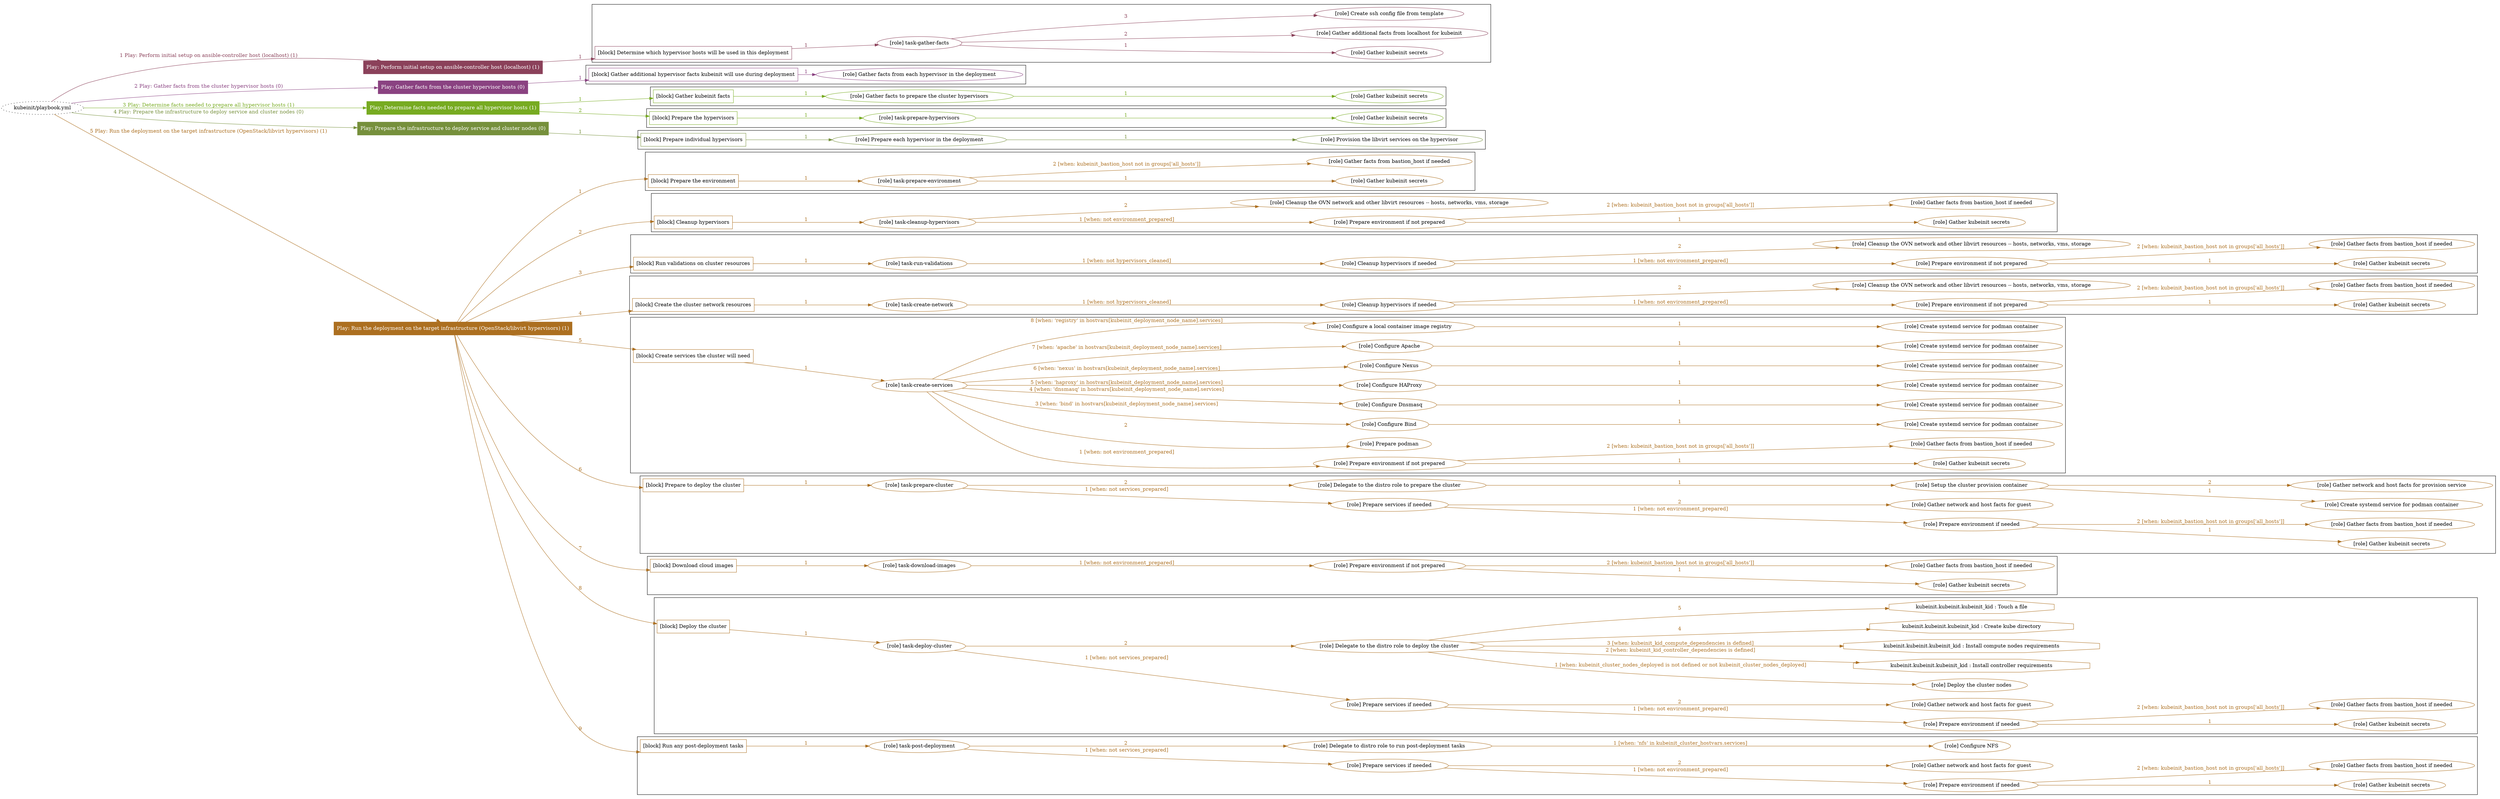 digraph {
	graph [concentrate=true ordering=in rankdir=LR ratio=fill]
	edge [esep=5 sep=10]
	"kubeinit/playbook.yml" [URL="/home/runner/work/kubeinit/kubeinit/kubeinit/playbook.yml" id=playbook_0397a8b5 style=dotted]
	"kubeinit/playbook.yml" -> play_1f63b891 [label="1 Play: Perform initial setup on ansible-controller host (localhost) (1)" color="#8b415a" fontcolor="#8b415a" id=edge_play_1f63b891 labeltooltip="1 Play: Perform initial setup on ansible-controller host (localhost) (1)" tooltip="1 Play: Perform initial setup on ansible-controller host (localhost) (1)"]
	subgraph "Play: Perform initial setup on ansible-controller host (localhost) (1)" {
		play_1f63b891 [label="Play: Perform initial setup on ansible-controller host (localhost) (1)" URL="/home/runner/work/kubeinit/kubeinit/kubeinit/playbook.yml" color="#8b415a" fontcolor="#ffffff" id=play_1f63b891 shape=box style=filled tooltip=localhost]
		play_1f63b891 -> block_4a0aa26a [label=1 color="#8b415a" fontcolor="#8b415a" id=edge_block_4a0aa26a labeltooltip=1 tooltip=1]
		subgraph cluster_block_4a0aa26a {
			block_4a0aa26a [label="[block] Determine which hypervisor hosts will be used in this deployment" URL="/home/runner/work/kubeinit/kubeinit/kubeinit/playbook.yml" color="#8b415a" id=block_4a0aa26a labeltooltip="Determine which hypervisor hosts will be used in this deployment" shape=box tooltip="Determine which hypervisor hosts will be used in this deployment"]
			block_4a0aa26a -> role_39b63f8f [label="1 " color="#8b415a" fontcolor="#8b415a" id=edge_role_39b63f8f labeltooltip="1 " tooltip="1 "]
			subgraph "task-gather-facts" {
				role_39b63f8f [label="[role] task-gather-facts" URL="/home/runner/work/kubeinit/kubeinit/kubeinit/playbook.yml" color="#8b415a" id=role_39b63f8f tooltip="task-gather-facts"]
				role_39b63f8f -> role_6be8cee6 [label="1 " color="#8b415a" fontcolor="#8b415a" id=edge_role_6be8cee6 labeltooltip="1 " tooltip="1 "]
				subgraph "Gather kubeinit secrets" {
					role_6be8cee6 [label="[role] Gather kubeinit secrets" URL="/home/runner/.ansible/collections/ansible_collections/kubeinit/kubeinit/roles/kubeinit_prepare/tasks/build_hypervisors_group.yml" color="#8b415a" id=role_6be8cee6 tooltip="Gather kubeinit secrets"]
				}
				role_39b63f8f -> role_8976d974 [label="2 " color="#8b415a" fontcolor="#8b415a" id=edge_role_8976d974 labeltooltip="2 " tooltip="2 "]
				subgraph "Gather additional facts from localhost for kubeinit" {
					role_8976d974 [label="[role] Gather additional facts from localhost for kubeinit" URL="/home/runner/.ansible/collections/ansible_collections/kubeinit/kubeinit/roles/kubeinit_prepare/tasks/build_hypervisors_group.yml" color="#8b415a" id=role_8976d974 tooltip="Gather additional facts from localhost for kubeinit"]
				}
				role_39b63f8f -> role_9a5f6b0e [label="3 " color="#8b415a" fontcolor="#8b415a" id=edge_role_9a5f6b0e labeltooltip="3 " tooltip="3 "]
				subgraph "Create ssh config file from template" {
					role_9a5f6b0e [label="[role] Create ssh config file from template" URL="/home/runner/.ansible/collections/ansible_collections/kubeinit/kubeinit/roles/kubeinit_prepare/tasks/build_hypervisors_group.yml" color="#8b415a" id=role_9a5f6b0e tooltip="Create ssh config file from template"]
				}
			}
		}
	}
	"kubeinit/playbook.yml" -> play_7a7248f7 [label="2 Play: Gather facts from the cluster hypervisor hosts (0)" color="#8a4281" fontcolor="#8a4281" id=edge_play_7a7248f7 labeltooltip="2 Play: Gather facts from the cluster hypervisor hosts (0)" tooltip="2 Play: Gather facts from the cluster hypervisor hosts (0)"]
	subgraph "Play: Gather facts from the cluster hypervisor hosts (0)" {
		play_7a7248f7 [label="Play: Gather facts from the cluster hypervisor hosts (0)" URL="/home/runner/work/kubeinit/kubeinit/kubeinit/playbook.yml" color="#8a4281" fontcolor="#ffffff" id=play_7a7248f7 shape=box style=filled tooltip="Play: Gather facts from the cluster hypervisor hosts (0)"]
		play_7a7248f7 -> block_f6de36e6 [label=1 color="#8a4281" fontcolor="#8a4281" id=edge_block_f6de36e6 labeltooltip=1 tooltip=1]
		subgraph cluster_block_f6de36e6 {
			block_f6de36e6 [label="[block] Gather additional hypervisor facts kubeinit will use during deployment" URL="/home/runner/work/kubeinit/kubeinit/kubeinit/playbook.yml" color="#8a4281" id=block_f6de36e6 labeltooltip="Gather additional hypervisor facts kubeinit will use during deployment" shape=box tooltip="Gather additional hypervisor facts kubeinit will use during deployment"]
			block_f6de36e6 -> role_803ac8da [label="1 " color="#8a4281" fontcolor="#8a4281" id=edge_role_803ac8da labeltooltip="1 " tooltip="1 "]
			subgraph "Gather facts from each hypervisor in the deployment" {
				role_803ac8da [label="[role] Gather facts from each hypervisor in the deployment" URL="/home/runner/work/kubeinit/kubeinit/kubeinit/playbook.yml" color="#8a4281" id=role_803ac8da tooltip="Gather facts from each hypervisor in the deployment"]
			}
		}
	}
	"kubeinit/playbook.yml" -> play_70c137ec [label="3 Play: Determine facts needed to prepare all hypervisor hosts (1)" color="#77ab21" fontcolor="#77ab21" id=edge_play_70c137ec labeltooltip="3 Play: Determine facts needed to prepare all hypervisor hosts (1)" tooltip="3 Play: Determine facts needed to prepare all hypervisor hosts (1)"]
	subgraph "Play: Determine facts needed to prepare all hypervisor hosts (1)" {
		play_70c137ec [label="Play: Determine facts needed to prepare all hypervisor hosts (1)" URL="/home/runner/work/kubeinit/kubeinit/kubeinit/playbook.yml" color="#77ab21" fontcolor="#ffffff" id=play_70c137ec shape=box style=filled tooltip=localhost]
		play_70c137ec -> block_be5b29c6 [label=1 color="#77ab21" fontcolor="#77ab21" id=edge_block_be5b29c6 labeltooltip=1 tooltip=1]
		subgraph cluster_block_be5b29c6 {
			block_be5b29c6 [label="[block] Gather kubeinit facts" URL="/home/runner/work/kubeinit/kubeinit/kubeinit/playbook.yml" color="#77ab21" id=block_be5b29c6 labeltooltip="Gather kubeinit facts" shape=box tooltip="Gather kubeinit facts"]
			block_be5b29c6 -> role_faa00112 [label="1 " color="#77ab21" fontcolor="#77ab21" id=edge_role_faa00112 labeltooltip="1 " tooltip="1 "]
			subgraph "Gather facts to prepare the cluster hypervisors" {
				role_faa00112 [label="[role] Gather facts to prepare the cluster hypervisors" URL="/home/runner/work/kubeinit/kubeinit/kubeinit/playbook.yml" color="#77ab21" id=role_faa00112 tooltip="Gather facts to prepare the cluster hypervisors"]
				role_faa00112 -> role_0c4e3bb9 [label="1 " color="#77ab21" fontcolor="#77ab21" id=edge_role_0c4e3bb9 labeltooltip="1 " tooltip="1 "]
				subgraph "Gather kubeinit secrets" {
					role_0c4e3bb9 [label="[role] Gather kubeinit secrets" URL="/home/runner/.ansible/collections/ansible_collections/kubeinit/kubeinit/roles/kubeinit_prepare/tasks/gather_kubeinit_facts.yml" color="#77ab21" id=role_0c4e3bb9 tooltip="Gather kubeinit secrets"]
				}
			}
		}
		play_70c137ec -> block_302d33db [label=2 color="#77ab21" fontcolor="#77ab21" id=edge_block_302d33db labeltooltip=2 tooltip=2]
		subgraph cluster_block_302d33db {
			block_302d33db [label="[block] Prepare the hypervisors" URL="/home/runner/work/kubeinit/kubeinit/kubeinit/playbook.yml" color="#77ab21" id=block_302d33db labeltooltip="Prepare the hypervisors" shape=box tooltip="Prepare the hypervisors"]
			block_302d33db -> role_d61648d4 [label="1 " color="#77ab21" fontcolor="#77ab21" id=edge_role_d61648d4 labeltooltip="1 " tooltip="1 "]
			subgraph "task-prepare-hypervisors" {
				role_d61648d4 [label="[role] task-prepare-hypervisors" URL="/home/runner/work/kubeinit/kubeinit/kubeinit/playbook.yml" color="#77ab21" id=role_d61648d4 tooltip="task-prepare-hypervisors"]
				role_d61648d4 -> role_f414d871 [label="1 " color="#77ab21" fontcolor="#77ab21" id=edge_role_f414d871 labeltooltip="1 " tooltip="1 "]
				subgraph "Gather kubeinit secrets" {
					role_f414d871 [label="[role] Gather kubeinit secrets" URL="/home/runner/.ansible/collections/ansible_collections/kubeinit/kubeinit/roles/kubeinit_prepare/tasks/gather_kubeinit_facts.yml" color="#77ab21" id=role_f414d871 tooltip="Gather kubeinit secrets"]
				}
			}
		}
	}
	"kubeinit/playbook.yml" -> play_50d42a02 [label="4 Play: Prepare the infrastructure to deploy service and cluster nodes (0)" color="#76903c" fontcolor="#76903c" id=edge_play_50d42a02 labeltooltip="4 Play: Prepare the infrastructure to deploy service and cluster nodes (0)" tooltip="4 Play: Prepare the infrastructure to deploy service and cluster nodes (0)"]
	subgraph "Play: Prepare the infrastructure to deploy service and cluster nodes (0)" {
		play_50d42a02 [label="Play: Prepare the infrastructure to deploy service and cluster nodes (0)" URL="/home/runner/work/kubeinit/kubeinit/kubeinit/playbook.yml" color="#76903c" fontcolor="#ffffff" id=play_50d42a02 shape=box style=filled tooltip="Play: Prepare the infrastructure to deploy service and cluster nodes (0)"]
		play_50d42a02 -> block_fe7904e1 [label=1 color="#76903c" fontcolor="#76903c" id=edge_block_fe7904e1 labeltooltip=1 tooltip=1]
		subgraph cluster_block_fe7904e1 {
			block_fe7904e1 [label="[block] Prepare individual hypervisors" URL="/home/runner/work/kubeinit/kubeinit/kubeinit/playbook.yml" color="#76903c" id=block_fe7904e1 labeltooltip="Prepare individual hypervisors" shape=box tooltip="Prepare individual hypervisors"]
			block_fe7904e1 -> role_e27c07e6 [label="1 " color="#76903c" fontcolor="#76903c" id=edge_role_e27c07e6 labeltooltip="1 " tooltip="1 "]
			subgraph "Prepare each hypervisor in the deployment" {
				role_e27c07e6 [label="[role] Prepare each hypervisor in the deployment" URL="/home/runner/work/kubeinit/kubeinit/kubeinit/playbook.yml" color="#76903c" id=role_e27c07e6 tooltip="Prepare each hypervisor in the deployment"]
				role_e27c07e6 -> role_61f355f1 [label="1 " color="#76903c" fontcolor="#76903c" id=edge_role_61f355f1 labeltooltip="1 " tooltip="1 "]
				subgraph "Provision the libvirt services on the hypervisor" {
					role_61f355f1 [label="[role] Provision the libvirt services on the hypervisor" URL="/home/runner/.ansible/collections/ansible_collections/kubeinit/kubeinit/roles/kubeinit_prepare/tasks/prepare_hypervisor.yml" color="#76903c" id=role_61f355f1 tooltip="Provision the libvirt services on the hypervisor"]
				}
			}
		}
	}
	"kubeinit/playbook.yml" -> play_2d8a748e [label="5 Play: Run the deployment on the target infrastructure (OpenStack/libvirt hypervisors) (1)" color="#ac6f20" fontcolor="#ac6f20" id=edge_play_2d8a748e labeltooltip="5 Play: Run the deployment on the target infrastructure (OpenStack/libvirt hypervisors) (1)" tooltip="5 Play: Run the deployment on the target infrastructure (OpenStack/libvirt hypervisors) (1)"]
	subgraph "Play: Run the deployment on the target infrastructure (OpenStack/libvirt hypervisors) (1)" {
		play_2d8a748e [label="Play: Run the deployment on the target infrastructure (OpenStack/libvirt hypervisors) (1)" URL="/home/runner/work/kubeinit/kubeinit/kubeinit/playbook.yml" color="#ac6f20" fontcolor="#ffffff" id=play_2d8a748e shape=box style=filled tooltip=localhost]
		play_2d8a748e -> block_7a3da388 [label=1 color="#ac6f20" fontcolor="#ac6f20" id=edge_block_7a3da388 labeltooltip=1 tooltip=1]
		subgraph cluster_block_7a3da388 {
			block_7a3da388 [label="[block] Prepare the environment" URL="/home/runner/work/kubeinit/kubeinit/kubeinit/playbook.yml" color="#ac6f20" id=block_7a3da388 labeltooltip="Prepare the environment" shape=box tooltip="Prepare the environment"]
			block_7a3da388 -> role_a13576f3 [label="1 " color="#ac6f20" fontcolor="#ac6f20" id=edge_role_a13576f3 labeltooltip="1 " tooltip="1 "]
			subgraph "task-prepare-environment" {
				role_a13576f3 [label="[role] task-prepare-environment" URL="/home/runner/work/kubeinit/kubeinit/kubeinit/playbook.yml" color="#ac6f20" id=role_a13576f3 tooltip="task-prepare-environment"]
				role_a13576f3 -> role_df388dbc [label="1 " color="#ac6f20" fontcolor="#ac6f20" id=edge_role_df388dbc labeltooltip="1 " tooltip="1 "]
				subgraph "Gather kubeinit secrets" {
					role_df388dbc [label="[role] Gather kubeinit secrets" URL="/home/runner/.ansible/collections/ansible_collections/kubeinit/kubeinit/roles/kubeinit_prepare/tasks/gather_kubeinit_facts.yml" color="#ac6f20" id=role_df388dbc tooltip="Gather kubeinit secrets"]
				}
				role_a13576f3 -> role_9007fe76 [label="2 [when: kubeinit_bastion_host not in groups['all_hosts']]" color="#ac6f20" fontcolor="#ac6f20" id=edge_role_9007fe76 labeltooltip="2 [when: kubeinit_bastion_host not in groups['all_hosts']]" tooltip="2 [when: kubeinit_bastion_host not in groups['all_hosts']]"]
				subgraph "Gather facts from bastion_host if needed" {
					role_9007fe76 [label="[role] Gather facts from bastion_host if needed" URL="/home/runner/.ansible/collections/ansible_collections/kubeinit/kubeinit/roles/kubeinit_prepare/tasks/main.yml" color="#ac6f20" id=role_9007fe76 tooltip="Gather facts from bastion_host if needed"]
				}
			}
		}
		play_2d8a748e -> block_0f04e32a [label=2 color="#ac6f20" fontcolor="#ac6f20" id=edge_block_0f04e32a labeltooltip=2 tooltip=2]
		subgraph cluster_block_0f04e32a {
			block_0f04e32a [label="[block] Cleanup hypervisors" URL="/home/runner/work/kubeinit/kubeinit/kubeinit/playbook.yml" color="#ac6f20" id=block_0f04e32a labeltooltip="Cleanup hypervisors" shape=box tooltip="Cleanup hypervisors"]
			block_0f04e32a -> role_5fb09a57 [label="1 " color="#ac6f20" fontcolor="#ac6f20" id=edge_role_5fb09a57 labeltooltip="1 " tooltip="1 "]
			subgraph "task-cleanup-hypervisors" {
				role_5fb09a57 [label="[role] task-cleanup-hypervisors" URL="/home/runner/work/kubeinit/kubeinit/kubeinit/playbook.yml" color="#ac6f20" id=role_5fb09a57 tooltip="task-cleanup-hypervisors"]
				role_5fb09a57 -> role_1e4c7ca5 [label="1 [when: not environment_prepared]" color="#ac6f20" fontcolor="#ac6f20" id=edge_role_1e4c7ca5 labeltooltip="1 [when: not environment_prepared]" tooltip="1 [when: not environment_prepared]"]
				subgraph "Prepare environment if not prepared" {
					role_1e4c7ca5 [label="[role] Prepare environment if not prepared" URL="/home/runner/.ansible/collections/ansible_collections/kubeinit/kubeinit/roles/kubeinit_libvirt/tasks/cleanup_hypervisors.yml" color="#ac6f20" id=role_1e4c7ca5 tooltip="Prepare environment if not prepared"]
					role_1e4c7ca5 -> role_c6b3a46f [label="1 " color="#ac6f20" fontcolor="#ac6f20" id=edge_role_c6b3a46f labeltooltip="1 " tooltip="1 "]
					subgraph "Gather kubeinit secrets" {
						role_c6b3a46f [label="[role] Gather kubeinit secrets" URL="/home/runner/.ansible/collections/ansible_collections/kubeinit/kubeinit/roles/kubeinit_prepare/tasks/gather_kubeinit_facts.yml" color="#ac6f20" id=role_c6b3a46f tooltip="Gather kubeinit secrets"]
					}
					role_1e4c7ca5 -> role_2ff82dd2 [label="2 [when: kubeinit_bastion_host not in groups['all_hosts']]" color="#ac6f20" fontcolor="#ac6f20" id=edge_role_2ff82dd2 labeltooltip="2 [when: kubeinit_bastion_host not in groups['all_hosts']]" tooltip="2 [when: kubeinit_bastion_host not in groups['all_hosts']]"]
					subgraph "Gather facts from bastion_host if needed" {
						role_2ff82dd2 [label="[role] Gather facts from bastion_host if needed" URL="/home/runner/.ansible/collections/ansible_collections/kubeinit/kubeinit/roles/kubeinit_prepare/tasks/main.yml" color="#ac6f20" id=role_2ff82dd2 tooltip="Gather facts from bastion_host if needed"]
					}
				}
				role_5fb09a57 -> role_9e37b227 [label="2 " color="#ac6f20" fontcolor="#ac6f20" id=edge_role_9e37b227 labeltooltip="2 " tooltip="2 "]
				subgraph "Cleanup the OVN network and other libvirt resources -- hosts, networks, vms, storage" {
					role_9e37b227 [label="[role] Cleanup the OVN network and other libvirt resources -- hosts, networks, vms, storage" URL="/home/runner/.ansible/collections/ansible_collections/kubeinit/kubeinit/roles/kubeinit_libvirt/tasks/cleanup_hypervisors.yml" color="#ac6f20" id=role_9e37b227 tooltip="Cleanup the OVN network and other libvirt resources -- hosts, networks, vms, storage"]
				}
			}
		}
		play_2d8a748e -> block_e16a05ef [label=3 color="#ac6f20" fontcolor="#ac6f20" id=edge_block_e16a05ef labeltooltip=3 tooltip=3]
		subgraph cluster_block_e16a05ef {
			block_e16a05ef [label="[block] Run validations on cluster resources" URL="/home/runner/work/kubeinit/kubeinit/kubeinit/playbook.yml" color="#ac6f20" id=block_e16a05ef labeltooltip="Run validations on cluster resources" shape=box tooltip="Run validations on cluster resources"]
			block_e16a05ef -> role_d14dda29 [label="1 " color="#ac6f20" fontcolor="#ac6f20" id=edge_role_d14dda29 labeltooltip="1 " tooltip="1 "]
			subgraph "task-run-validations" {
				role_d14dda29 [label="[role] task-run-validations" URL="/home/runner/work/kubeinit/kubeinit/kubeinit/playbook.yml" color="#ac6f20" id=role_d14dda29 tooltip="task-run-validations"]
				role_d14dda29 -> role_e3724926 [label="1 [when: not hypervisors_cleaned]" color="#ac6f20" fontcolor="#ac6f20" id=edge_role_e3724926 labeltooltip="1 [when: not hypervisors_cleaned]" tooltip="1 [when: not hypervisors_cleaned]"]
				subgraph "Cleanup hypervisors if needed" {
					role_e3724926 [label="[role] Cleanup hypervisors if needed" URL="/home/runner/.ansible/collections/ansible_collections/kubeinit/kubeinit/roles/kubeinit_validations/tasks/main.yml" color="#ac6f20" id=role_e3724926 tooltip="Cleanup hypervisors if needed"]
					role_e3724926 -> role_af4a30aa [label="1 [when: not environment_prepared]" color="#ac6f20" fontcolor="#ac6f20" id=edge_role_af4a30aa labeltooltip="1 [when: not environment_prepared]" tooltip="1 [when: not environment_prepared]"]
					subgraph "Prepare environment if not prepared" {
						role_af4a30aa [label="[role] Prepare environment if not prepared" URL="/home/runner/.ansible/collections/ansible_collections/kubeinit/kubeinit/roles/kubeinit_libvirt/tasks/cleanup_hypervisors.yml" color="#ac6f20" id=role_af4a30aa tooltip="Prepare environment if not prepared"]
						role_af4a30aa -> role_38e91ec4 [label="1 " color="#ac6f20" fontcolor="#ac6f20" id=edge_role_38e91ec4 labeltooltip="1 " tooltip="1 "]
						subgraph "Gather kubeinit secrets" {
							role_38e91ec4 [label="[role] Gather kubeinit secrets" URL="/home/runner/.ansible/collections/ansible_collections/kubeinit/kubeinit/roles/kubeinit_prepare/tasks/gather_kubeinit_facts.yml" color="#ac6f20" id=role_38e91ec4 tooltip="Gather kubeinit secrets"]
						}
						role_af4a30aa -> role_5483ff59 [label="2 [when: kubeinit_bastion_host not in groups['all_hosts']]" color="#ac6f20" fontcolor="#ac6f20" id=edge_role_5483ff59 labeltooltip="2 [when: kubeinit_bastion_host not in groups['all_hosts']]" tooltip="2 [when: kubeinit_bastion_host not in groups['all_hosts']]"]
						subgraph "Gather facts from bastion_host if needed" {
							role_5483ff59 [label="[role] Gather facts from bastion_host if needed" URL="/home/runner/.ansible/collections/ansible_collections/kubeinit/kubeinit/roles/kubeinit_prepare/tasks/main.yml" color="#ac6f20" id=role_5483ff59 tooltip="Gather facts from bastion_host if needed"]
						}
					}
					role_e3724926 -> role_79b054f9 [label="2 " color="#ac6f20" fontcolor="#ac6f20" id=edge_role_79b054f9 labeltooltip="2 " tooltip="2 "]
					subgraph "Cleanup the OVN network and other libvirt resources -- hosts, networks, vms, storage" {
						role_79b054f9 [label="[role] Cleanup the OVN network and other libvirt resources -- hosts, networks, vms, storage" URL="/home/runner/.ansible/collections/ansible_collections/kubeinit/kubeinit/roles/kubeinit_libvirt/tasks/cleanup_hypervisors.yml" color="#ac6f20" id=role_79b054f9 tooltip="Cleanup the OVN network and other libvirt resources -- hosts, networks, vms, storage"]
					}
				}
			}
		}
		play_2d8a748e -> block_a39e0eda [label=4 color="#ac6f20" fontcolor="#ac6f20" id=edge_block_a39e0eda labeltooltip=4 tooltip=4]
		subgraph cluster_block_a39e0eda {
			block_a39e0eda [label="[block] Create the cluster network resources" URL="/home/runner/work/kubeinit/kubeinit/kubeinit/playbook.yml" color="#ac6f20" id=block_a39e0eda labeltooltip="Create the cluster network resources" shape=box tooltip="Create the cluster network resources"]
			block_a39e0eda -> role_97054e1f [label="1 " color="#ac6f20" fontcolor="#ac6f20" id=edge_role_97054e1f labeltooltip="1 " tooltip="1 "]
			subgraph "task-create-network" {
				role_97054e1f [label="[role] task-create-network" URL="/home/runner/work/kubeinit/kubeinit/kubeinit/playbook.yml" color="#ac6f20" id=role_97054e1f tooltip="task-create-network"]
				role_97054e1f -> role_db1c6e6e [label="1 [when: not hypervisors_cleaned]" color="#ac6f20" fontcolor="#ac6f20" id=edge_role_db1c6e6e labeltooltip="1 [when: not hypervisors_cleaned]" tooltip="1 [when: not hypervisors_cleaned]"]
				subgraph "Cleanup hypervisors if needed" {
					role_db1c6e6e [label="[role] Cleanup hypervisors if needed" URL="/home/runner/.ansible/collections/ansible_collections/kubeinit/kubeinit/roles/kubeinit_libvirt/tasks/create_network.yml" color="#ac6f20" id=role_db1c6e6e tooltip="Cleanup hypervisors if needed"]
					role_db1c6e6e -> role_e80093dc [label="1 [when: not environment_prepared]" color="#ac6f20" fontcolor="#ac6f20" id=edge_role_e80093dc labeltooltip="1 [when: not environment_prepared]" tooltip="1 [when: not environment_prepared]"]
					subgraph "Prepare environment if not prepared" {
						role_e80093dc [label="[role] Prepare environment if not prepared" URL="/home/runner/.ansible/collections/ansible_collections/kubeinit/kubeinit/roles/kubeinit_libvirt/tasks/cleanup_hypervisors.yml" color="#ac6f20" id=role_e80093dc tooltip="Prepare environment if not prepared"]
						role_e80093dc -> role_1613e0c6 [label="1 " color="#ac6f20" fontcolor="#ac6f20" id=edge_role_1613e0c6 labeltooltip="1 " tooltip="1 "]
						subgraph "Gather kubeinit secrets" {
							role_1613e0c6 [label="[role] Gather kubeinit secrets" URL="/home/runner/.ansible/collections/ansible_collections/kubeinit/kubeinit/roles/kubeinit_prepare/tasks/gather_kubeinit_facts.yml" color="#ac6f20" id=role_1613e0c6 tooltip="Gather kubeinit secrets"]
						}
						role_e80093dc -> role_7ba65432 [label="2 [when: kubeinit_bastion_host not in groups['all_hosts']]" color="#ac6f20" fontcolor="#ac6f20" id=edge_role_7ba65432 labeltooltip="2 [when: kubeinit_bastion_host not in groups['all_hosts']]" tooltip="2 [when: kubeinit_bastion_host not in groups['all_hosts']]"]
						subgraph "Gather facts from bastion_host if needed" {
							role_7ba65432 [label="[role] Gather facts from bastion_host if needed" URL="/home/runner/.ansible/collections/ansible_collections/kubeinit/kubeinit/roles/kubeinit_prepare/tasks/main.yml" color="#ac6f20" id=role_7ba65432 tooltip="Gather facts from bastion_host if needed"]
						}
					}
					role_db1c6e6e -> role_cc83956c [label="2 " color="#ac6f20" fontcolor="#ac6f20" id=edge_role_cc83956c labeltooltip="2 " tooltip="2 "]
					subgraph "Cleanup the OVN network and other libvirt resources -- hosts, networks, vms, storage" {
						role_cc83956c [label="[role] Cleanup the OVN network and other libvirt resources -- hosts, networks, vms, storage" URL="/home/runner/.ansible/collections/ansible_collections/kubeinit/kubeinit/roles/kubeinit_libvirt/tasks/cleanup_hypervisors.yml" color="#ac6f20" id=role_cc83956c tooltip="Cleanup the OVN network and other libvirt resources -- hosts, networks, vms, storage"]
					}
				}
			}
		}
		play_2d8a748e -> block_23f14c20 [label=5 color="#ac6f20" fontcolor="#ac6f20" id=edge_block_23f14c20 labeltooltip=5 tooltip=5]
		subgraph cluster_block_23f14c20 {
			block_23f14c20 [label="[block] Create services the cluster will need" URL="/home/runner/work/kubeinit/kubeinit/kubeinit/playbook.yml" color="#ac6f20" id=block_23f14c20 labeltooltip="Create services the cluster will need" shape=box tooltip="Create services the cluster will need"]
			block_23f14c20 -> role_d16fb658 [label="1 " color="#ac6f20" fontcolor="#ac6f20" id=edge_role_d16fb658 labeltooltip="1 " tooltip="1 "]
			subgraph "task-create-services" {
				role_d16fb658 [label="[role] task-create-services" URL="/home/runner/work/kubeinit/kubeinit/kubeinit/playbook.yml" color="#ac6f20" id=role_d16fb658 tooltip="task-create-services"]
				role_d16fb658 -> role_7a778c35 [label="1 [when: not environment_prepared]" color="#ac6f20" fontcolor="#ac6f20" id=edge_role_7a778c35 labeltooltip="1 [when: not environment_prepared]" tooltip="1 [when: not environment_prepared]"]
				subgraph "Prepare environment if not prepared" {
					role_7a778c35 [label="[role] Prepare environment if not prepared" URL="/home/runner/.ansible/collections/ansible_collections/kubeinit/kubeinit/roles/kubeinit_services/tasks/main.yml" color="#ac6f20" id=role_7a778c35 tooltip="Prepare environment if not prepared"]
					role_7a778c35 -> role_1ecac159 [label="1 " color="#ac6f20" fontcolor="#ac6f20" id=edge_role_1ecac159 labeltooltip="1 " tooltip="1 "]
					subgraph "Gather kubeinit secrets" {
						role_1ecac159 [label="[role] Gather kubeinit secrets" URL="/home/runner/.ansible/collections/ansible_collections/kubeinit/kubeinit/roles/kubeinit_prepare/tasks/gather_kubeinit_facts.yml" color="#ac6f20" id=role_1ecac159 tooltip="Gather kubeinit secrets"]
					}
					role_7a778c35 -> role_9ba58352 [label="2 [when: kubeinit_bastion_host not in groups['all_hosts']]" color="#ac6f20" fontcolor="#ac6f20" id=edge_role_9ba58352 labeltooltip="2 [when: kubeinit_bastion_host not in groups['all_hosts']]" tooltip="2 [when: kubeinit_bastion_host not in groups['all_hosts']]"]
					subgraph "Gather facts from bastion_host if needed" {
						role_9ba58352 [label="[role] Gather facts from bastion_host if needed" URL="/home/runner/.ansible/collections/ansible_collections/kubeinit/kubeinit/roles/kubeinit_prepare/tasks/main.yml" color="#ac6f20" id=role_9ba58352 tooltip="Gather facts from bastion_host if needed"]
					}
				}
				role_d16fb658 -> role_cbed51a5 [label="2 " color="#ac6f20" fontcolor="#ac6f20" id=edge_role_cbed51a5 labeltooltip="2 " tooltip="2 "]
				subgraph "Prepare podman" {
					role_cbed51a5 [label="[role] Prepare podman" URL="/home/runner/.ansible/collections/ansible_collections/kubeinit/kubeinit/roles/kubeinit_services/tasks/00_create_service_pod.yml" color="#ac6f20" id=role_cbed51a5 tooltip="Prepare podman"]
				}
				role_d16fb658 -> role_bb733a89 [label="3 [when: 'bind' in hostvars[kubeinit_deployment_node_name].services]" color="#ac6f20" fontcolor="#ac6f20" id=edge_role_bb733a89 labeltooltip="3 [when: 'bind' in hostvars[kubeinit_deployment_node_name].services]" tooltip="3 [when: 'bind' in hostvars[kubeinit_deployment_node_name].services]"]
				subgraph "Configure Bind" {
					role_bb733a89 [label="[role] Configure Bind" URL="/home/runner/.ansible/collections/ansible_collections/kubeinit/kubeinit/roles/kubeinit_services/tasks/start_services_containers.yml" color="#ac6f20" id=role_bb733a89 tooltip="Configure Bind"]
					role_bb733a89 -> role_6da2007a [label="1 " color="#ac6f20" fontcolor="#ac6f20" id=edge_role_6da2007a labeltooltip="1 " tooltip="1 "]
					subgraph "Create systemd service for podman container" {
						role_6da2007a [label="[role] Create systemd service for podman container" URL="/home/runner/.ansible/collections/ansible_collections/kubeinit/kubeinit/roles/kubeinit_bind/tasks/main.yml" color="#ac6f20" id=role_6da2007a tooltip="Create systemd service for podman container"]
					}
				}
				role_d16fb658 -> role_c1746e6d [label="4 [when: 'dnsmasq' in hostvars[kubeinit_deployment_node_name].services]" color="#ac6f20" fontcolor="#ac6f20" id=edge_role_c1746e6d labeltooltip="4 [when: 'dnsmasq' in hostvars[kubeinit_deployment_node_name].services]" tooltip="4 [when: 'dnsmasq' in hostvars[kubeinit_deployment_node_name].services]"]
				subgraph "Configure Dnsmasq" {
					role_c1746e6d [label="[role] Configure Dnsmasq" URL="/home/runner/.ansible/collections/ansible_collections/kubeinit/kubeinit/roles/kubeinit_services/tasks/start_services_containers.yml" color="#ac6f20" id=role_c1746e6d tooltip="Configure Dnsmasq"]
					role_c1746e6d -> role_15b01d9f [label="1 " color="#ac6f20" fontcolor="#ac6f20" id=edge_role_15b01d9f labeltooltip="1 " tooltip="1 "]
					subgraph "Create systemd service for podman container" {
						role_15b01d9f [label="[role] Create systemd service for podman container" URL="/home/runner/.ansible/collections/ansible_collections/kubeinit/kubeinit/roles/kubeinit_dnsmasq/tasks/main.yml" color="#ac6f20" id=role_15b01d9f tooltip="Create systemd service for podman container"]
					}
				}
				role_d16fb658 -> role_13fb6f39 [label="5 [when: 'haproxy' in hostvars[kubeinit_deployment_node_name].services]" color="#ac6f20" fontcolor="#ac6f20" id=edge_role_13fb6f39 labeltooltip="5 [when: 'haproxy' in hostvars[kubeinit_deployment_node_name].services]" tooltip="5 [when: 'haproxy' in hostvars[kubeinit_deployment_node_name].services]"]
				subgraph "Configure HAProxy" {
					role_13fb6f39 [label="[role] Configure HAProxy" URL="/home/runner/.ansible/collections/ansible_collections/kubeinit/kubeinit/roles/kubeinit_services/tasks/start_services_containers.yml" color="#ac6f20" id=role_13fb6f39 tooltip="Configure HAProxy"]
					role_13fb6f39 -> role_c67ef77f [label="1 " color="#ac6f20" fontcolor="#ac6f20" id=edge_role_c67ef77f labeltooltip="1 " tooltip="1 "]
					subgraph "Create systemd service for podman container" {
						role_c67ef77f [label="[role] Create systemd service for podman container" URL="/home/runner/.ansible/collections/ansible_collections/kubeinit/kubeinit/roles/kubeinit_haproxy/tasks/main.yml" color="#ac6f20" id=role_c67ef77f tooltip="Create systemd service for podman container"]
					}
				}
				role_d16fb658 -> role_113849b5 [label="6 [when: 'nexus' in hostvars[kubeinit_deployment_node_name].services]" color="#ac6f20" fontcolor="#ac6f20" id=edge_role_113849b5 labeltooltip="6 [when: 'nexus' in hostvars[kubeinit_deployment_node_name].services]" tooltip="6 [when: 'nexus' in hostvars[kubeinit_deployment_node_name].services]"]
				subgraph "Configure Nexus" {
					role_113849b5 [label="[role] Configure Nexus" URL="/home/runner/.ansible/collections/ansible_collections/kubeinit/kubeinit/roles/kubeinit_services/tasks/start_services_containers.yml" color="#ac6f20" id=role_113849b5 tooltip="Configure Nexus"]
					role_113849b5 -> role_8ce9ef77 [label="1 " color="#ac6f20" fontcolor="#ac6f20" id=edge_role_8ce9ef77 labeltooltip="1 " tooltip="1 "]
					subgraph "Create systemd service for podman container" {
						role_8ce9ef77 [label="[role] Create systemd service for podman container" URL="/home/runner/.ansible/collections/ansible_collections/kubeinit/kubeinit/roles/kubeinit_nexus/tasks/main.yml" color="#ac6f20" id=role_8ce9ef77 tooltip="Create systemd service for podman container"]
					}
				}
				role_d16fb658 -> role_2ba717f3 [label="7 [when: 'apache' in hostvars[kubeinit_deployment_node_name].services]" color="#ac6f20" fontcolor="#ac6f20" id=edge_role_2ba717f3 labeltooltip="7 [when: 'apache' in hostvars[kubeinit_deployment_node_name].services]" tooltip="7 [when: 'apache' in hostvars[kubeinit_deployment_node_name].services]"]
				subgraph "Configure Apache" {
					role_2ba717f3 [label="[role] Configure Apache" URL="/home/runner/.ansible/collections/ansible_collections/kubeinit/kubeinit/roles/kubeinit_services/tasks/start_services_containers.yml" color="#ac6f20" id=role_2ba717f3 tooltip="Configure Apache"]
					role_2ba717f3 -> role_34d9baf4 [label="1 " color="#ac6f20" fontcolor="#ac6f20" id=edge_role_34d9baf4 labeltooltip="1 " tooltip="1 "]
					subgraph "Create systemd service for podman container" {
						role_34d9baf4 [label="[role] Create systemd service for podman container" URL="/home/runner/.ansible/collections/ansible_collections/kubeinit/kubeinit/roles/kubeinit_apache/tasks/main.yml" color="#ac6f20" id=role_34d9baf4 tooltip="Create systemd service for podman container"]
					}
				}
				role_d16fb658 -> role_926f2188 [label="8 [when: 'registry' in hostvars[kubeinit_deployment_node_name].services]" color="#ac6f20" fontcolor="#ac6f20" id=edge_role_926f2188 labeltooltip="8 [when: 'registry' in hostvars[kubeinit_deployment_node_name].services]" tooltip="8 [when: 'registry' in hostvars[kubeinit_deployment_node_name].services]"]
				subgraph "Configure a local container image registry" {
					role_926f2188 [label="[role] Configure a local container image registry" URL="/home/runner/.ansible/collections/ansible_collections/kubeinit/kubeinit/roles/kubeinit_services/tasks/start_services_containers.yml" color="#ac6f20" id=role_926f2188 tooltip="Configure a local container image registry"]
					role_926f2188 -> role_89650c3f [label="1 " color="#ac6f20" fontcolor="#ac6f20" id=edge_role_89650c3f labeltooltip="1 " tooltip="1 "]
					subgraph "Create systemd service for podman container" {
						role_89650c3f [label="[role] Create systemd service for podman container" URL="/home/runner/.ansible/collections/ansible_collections/kubeinit/kubeinit/roles/kubeinit_registry/tasks/main.yml" color="#ac6f20" id=role_89650c3f tooltip="Create systemd service for podman container"]
					}
				}
			}
		}
		play_2d8a748e -> block_dddd18a2 [label=6 color="#ac6f20" fontcolor="#ac6f20" id=edge_block_dddd18a2 labeltooltip=6 tooltip=6]
		subgraph cluster_block_dddd18a2 {
			block_dddd18a2 [label="[block] Prepare to deploy the cluster" URL="/home/runner/work/kubeinit/kubeinit/kubeinit/playbook.yml" color="#ac6f20" id=block_dddd18a2 labeltooltip="Prepare to deploy the cluster" shape=box tooltip="Prepare to deploy the cluster"]
			block_dddd18a2 -> role_c2887853 [label="1 " color="#ac6f20" fontcolor="#ac6f20" id=edge_role_c2887853 labeltooltip="1 " tooltip="1 "]
			subgraph "task-prepare-cluster" {
				role_c2887853 [label="[role] task-prepare-cluster" URL="/home/runner/work/kubeinit/kubeinit/kubeinit/playbook.yml" color="#ac6f20" id=role_c2887853 tooltip="task-prepare-cluster"]
				role_c2887853 -> role_fdde1da5 [label="1 [when: not services_prepared]" color="#ac6f20" fontcolor="#ac6f20" id=edge_role_fdde1da5 labeltooltip="1 [when: not services_prepared]" tooltip="1 [when: not services_prepared]"]
				subgraph "Prepare services if needed" {
					role_fdde1da5 [label="[role] Prepare services if needed" URL="/home/runner/.ansible/collections/ansible_collections/kubeinit/kubeinit/roles/kubeinit_prepare/tasks/prepare_cluster.yml" color="#ac6f20" id=role_fdde1da5 tooltip="Prepare services if needed"]
					role_fdde1da5 -> role_ab70ff0d [label="1 [when: not environment_prepared]" color="#ac6f20" fontcolor="#ac6f20" id=edge_role_ab70ff0d labeltooltip="1 [when: not environment_prepared]" tooltip="1 [when: not environment_prepared]"]
					subgraph "Prepare environment if needed" {
						role_ab70ff0d [label="[role] Prepare environment if needed" URL="/home/runner/.ansible/collections/ansible_collections/kubeinit/kubeinit/roles/kubeinit_services/tasks/prepare_services.yml" color="#ac6f20" id=role_ab70ff0d tooltip="Prepare environment if needed"]
						role_ab70ff0d -> role_4a9bfaca [label="1 " color="#ac6f20" fontcolor="#ac6f20" id=edge_role_4a9bfaca labeltooltip="1 " tooltip="1 "]
						subgraph "Gather kubeinit secrets" {
							role_4a9bfaca [label="[role] Gather kubeinit secrets" URL="/home/runner/.ansible/collections/ansible_collections/kubeinit/kubeinit/roles/kubeinit_prepare/tasks/gather_kubeinit_facts.yml" color="#ac6f20" id=role_4a9bfaca tooltip="Gather kubeinit secrets"]
						}
						role_ab70ff0d -> role_5bc35fc9 [label="2 [when: kubeinit_bastion_host not in groups['all_hosts']]" color="#ac6f20" fontcolor="#ac6f20" id=edge_role_5bc35fc9 labeltooltip="2 [when: kubeinit_bastion_host not in groups['all_hosts']]" tooltip="2 [when: kubeinit_bastion_host not in groups['all_hosts']]"]
						subgraph "Gather facts from bastion_host if needed" {
							role_5bc35fc9 [label="[role] Gather facts from bastion_host if needed" URL="/home/runner/.ansible/collections/ansible_collections/kubeinit/kubeinit/roles/kubeinit_prepare/tasks/main.yml" color="#ac6f20" id=role_5bc35fc9 tooltip="Gather facts from bastion_host if needed"]
						}
					}
					role_fdde1da5 -> role_5fb626ad [label="2 " color="#ac6f20" fontcolor="#ac6f20" id=edge_role_5fb626ad labeltooltip="2 " tooltip="2 "]
					subgraph "Gather network and host facts for guest" {
						role_5fb626ad [label="[role] Gather network and host facts for guest" URL="/home/runner/.ansible/collections/ansible_collections/kubeinit/kubeinit/roles/kubeinit_services/tasks/prepare_services.yml" color="#ac6f20" id=role_5fb626ad tooltip="Gather network and host facts for guest"]
					}
				}
				role_c2887853 -> role_2af2102d [label="2 " color="#ac6f20" fontcolor="#ac6f20" id=edge_role_2af2102d labeltooltip="2 " tooltip="2 "]
				subgraph "Delegate to the distro role to prepare the cluster" {
					role_2af2102d [label="[role] Delegate to the distro role to prepare the cluster" URL="/home/runner/.ansible/collections/ansible_collections/kubeinit/kubeinit/roles/kubeinit_prepare/tasks/prepare_cluster.yml" color="#ac6f20" id=role_2af2102d tooltip="Delegate to the distro role to prepare the cluster"]
					role_2af2102d -> role_4084acab [label="1 " color="#ac6f20" fontcolor="#ac6f20" id=edge_role_4084acab labeltooltip="1 " tooltip="1 "]
					subgraph "Setup the cluster provision container" {
						role_4084acab [label="[role] Setup the cluster provision container" URL="/home/runner/.ansible/collections/ansible_collections/kubeinit/kubeinit/roles/kubeinit_kid/tasks/prepare_cluster.yml" color="#ac6f20" id=role_4084acab tooltip="Setup the cluster provision container"]
						role_4084acab -> role_96754820 [label="1 " color="#ac6f20" fontcolor="#ac6f20" id=edge_role_96754820 labeltooltip="1 " tooltip="1 "]
						subgraph "Create systemd service for podman container" {
							role_96754820 [label="[role] Create systemd service for podman container" URL="/home/runner/.ansible/collections/ansible_collections/kubeinit/kubeinit/roles/kubeinit_services/tasks/create_provision_container.yml" color="#ac6f20" id=role_96754820 tooltip="Create systemd service for podman container"]
						}
						role_4084acab -> role_c838b7a1 [label="2 " color="#ac6f20" fontcolor="#ac6f20" id=edge_role_c838b7a1 labeltooltip="2 " tooltip="2 "]
						subgraph "Gather network and host facts for provision service" {
							role_c838b7a1 [label="[role] Gather network and host facts for provision service" URL="/home/runner/.ansible/collections/ansible_collections/kubeinit/kubeinit/roles/kubeinit_services/tasks/create_provision_container.yml" color="#ac6f20" id=role_c838b7a1 tooltip="Gather network and host facts for provision service"]
						}
					}
				}
			}
		}
		play_2d8a748e -> block_04874a79 [label=7 color="#ac6f20" fontcolor="#ac6f20" id=edge_block_04874a79 labeltooltip=7 tooltip=7]
		subgraph cluster_block_04874a79 {
			block_04874a79 [label="[block] Download cloud images" URL="/home/runner/work/kubeinit/kubeinit/kubeinit/playbook.yml" color="#ac6f20" id=block_04874a79 labeltooltip="Download cloud images" shape=box tooltip="Download cloud images"]
			block_04874a79 -> role_4c4d0262 [label="1 " color="#ac6f20" fontcolor="#ac6f20" id=edge_role_4c4d0262 labeltooltip="1 " tooltip="1 "]
			subgraph "task-download-images" {
				role_4c4d0262 [label="[role] task-download-images" URL="/home/runner/work/kubeinit/kubeinit/kubeinit/playbook.yml" color="#ac6f20" id=role_4c4d0262 tooltip="task-download-images"]
				role_4c4d0262 -> role_4ce1308c [label="1 [when: not environment_prepared]" color="#ac6f20" fontcolor="#ac6f20" id=edge_role_4ce1308c labeltooltip="1 [when: not environment_prepared]" tooltip="1 [when: not environment_prepared]"]
				subgraph "Prepare environment if not prepared" {
					role_4ce1308c [label="[role] Prepare environment if not prepared" URL="/home/runner/.ansible/collections/ansible_collections/kubeinit/kubeinit/roles/kubeinit_libvirt/tasks/download_cloud_images.yml" color="#ac6f20" id=role_4ce1308c tooltip="Prepare environment if not prepared"]
					role_4ce1308c -> role_19b96e71 [label="1 " color="#ac6f20" fontcolor="#ac6f20" id=edge_role_19b96e71 labeltooltip="1 " tooltip="1 "]
					subgraph "Gather kubeinit secrets" {
						role_19b96e71 [label="[role] Gather kubeinit secrets" URL="/home/runner/.ansible/collections/ansible_collections/kubeinit/kubeinit/roles/kubeinit_prepare/tasks/gather_kubeinit_facts.yml" color="#ac6f20" id=role_19b96e71 tooltip="Gather kubeinit secrets"]
					}
					role_4ce1308c -> role_2caf8aab [label="2 [when: kubeinit_bastion_host not in groups['all_hosts']]" color="#ac6f20" fontcolor="#ac6f20" id=edge_role_2caf8aab labeltooltip="2 [when: kubeinit_bastion_host not in groups['all_hosts']]" tooltip="2 [when: kubeinit_bastion_host not in groups['all_hosts']]"]
					subgraph "Gather facts from bastion_host if needed" {
						role_2caf8aab [label="[role] Gather facts from bastion_host if needed" URL="/home/runner/.ansible/collections/ansible_collections/kubeinit/kubeinit/roles/kubeinit_prepare/tasks/main.yml" color="#ac6f20" id=role_2caf8aab tooltip="Gather facts from bastion_host if needed"]
					}
				}
			}
		}
		play_2d8a748e -> block_8d007397 [label=8 color="#ac6f20" fontcolor="#ac6f20" id=edge_block_8d007397 labeltooltip=8 tooltip=8]
		subgraph cluster_block_8d007397 {
			block_8d007397 [label="[block] Deploy the cluster" URL="/home/runner/work/kubeinit/kubeinit/kubeinit/playbook.yml" color="#ac6f20" id=block_8d007397 labeltooltip="Deploy the cluster" shape=box tooltip="Deploy the cluster"]
			block_8d007397 -> role_bd86e253 [label="1 " color="#ac6f20" fontcolor="#ac6f20" id=edge_role_bd86e253 labeltooltip="1 " tooltip="1 "]
			subgraph "task-deploy-cluster" {
				role_bd86e253 [label="[role] task-deploy-cluster" URL="/home/runner/work/kubeinit/kubeinit/kubeinit/playbook.yml" color="#ac6f20" id=role_bd86e253 tooltip="task-deploy-cluster"]
				role_bd86e253 -> role_be7c8539 [label="1 [when: not services_prepared]" color="#ac6f20" fontcolor="#ac6f20" id=edge_role_be7c8539 labeltooltip="1 [when: not services_prepared]" tooltip="1 [when: not services_prepared]"]
				subgraph "Prepare services if needed" {
					role_be7c8539 [label="[role] Prepare services if needed" URL="/home/runner/.ansible/collections/ansible_collections/kubeinit/kubeinit/roles/kubeinit_prepare/tasks/deploy_cluster.yml" color="#ac6f20" id=role_be7c8539 tooltip="Prepare services if needed"]
					role_be7c8539 -> role_8b37a054 [label="1 [when: not environment_prepared]" color="#ac6f20" fontcolor="#ac6f20" id=edge_role_8b37a054 labeltooltip="1 [when: not environment_prepared]" tooltip="1 [when: not environment_prepared]"]
					subgraph "Prepare environment if needed" {
						role_8b37a054 [label="[role] Prepare environment if needed" URL="/home/runner/.ansible/collections/ansible_collections/kubeinit/kubeinit/roles/kubeinit_services/tasks/prepare_services.yml" color="#ac6f20" id=role_8b37a054 tooltip="Prepare environment if needed"]
						role_8b37a054 -> role_70cd30e2 [label="1 " color="#ac6f20" fontcolor="#ac6f20" id=edge_role_70cd30e2 labeltooltip="1 " tooltip="1 "]
						subgraph "Gather kubeinit secrets" {
							role_70cd30e2 [label="[role] Gather kubeinit secrets" URL="/home/runner/.ansible/collections/ansible_collections/kubeinit/kubeinit/roles/kubeinit_prepare/tasks/gather_kubeinit_facts.yml" color="#ac6f20" id=role_70cd30e2 tooltip="Gather kubeinit secrets"]
						}
						role_8b37a054 -> role_b5b7b60e [label="2 [when: kubeinit_bastion_host not in groups['all_hosts']]" color="#ac6f20" fontcolor="#ac6f20" id=edge_role_b5b7b60e labeltooltip="2 [when: kubeinit_bastion_host not in groups['all_hosts']]" tooltip="2 [when: kubeinit_bastion_host not in groups['all_hosts']]"]
						subgraph "Gather facts from bastion_host if needed" {
							role_b5b7b60e [label="[role] Gather facts from bastion_host if needed" URL="/home/runner/.ansible/collections/ansible_collections/kubeinit/kubeinit/roles/kubeinit_prepare/tasks/main.yml" color="#ac6f20" id=role_b5b7b60e tooltip="Gather facts from bastion_host if needed"]
						}
					}
					role_be7c8539 -> role_5bd50a71 [label="2 " color="#ac6f20" fontcolor="#ac6f20" id=edge_role_5bd50a71 labeltooltip="2 " tooltip="2 "]
					subgraph "Gather network and host facts for guest" {
						role_5bd50a71 [label="[role] Gather network and host facts for guest" URL="/home/runner/.ansible/collections/ansible_collections/kubeinit/kubeinit/roles/kubeinit_services/tasks/prepare_services.yml" color="#ac6f20" id=role_5bd50a71 tooltip="Gather network and host facts for guest"]
					}
				}
				role_bd86e253 -> role_1f7d9b73 [label="2 " color="#ac6f20" fontcolor="#ac6f20" id=edge_role_1f7d9b73 labeltooltip="2 " tooltip="2 "]
				subgraph "Delegate to the distro role to deploy the cluster" {
					role_1f7d9b73 [label="[role] Delegate to the distro role to deploy the cluster" URL="/home/runner/.ansible/collections/ansible_collections/kubeinit/kubeinit/roles/kubeinit_prepare/tasks/deploy_cluster.yml" color="#ac6f20" id=role_1f7d9b73 tooltip="Delegate to the distro role to deploy the cluster"]
					role_1f7d9b73 -> role_93bde7ee [label="1 [when: kubeinit_cluster_nodes_deployed is not defined or not kubeinit_cluster_nodes_deployed]" color="#ac6f20" fontcolor="#ac6f20" id=edge_role_93bde7ee labeltooltip="1 [when: kubeinit_cluster_nodes_deployed is not defined or not kubeinit_cluster_nodes_deployed]" tooltip="1 [when: kubeinit_cluster_nodes_deployed is not defined or not kubeinit_cluster_nodes_deployed]"]
					subgraph "Deploy the cluster nodes" {
						role_93bde7ee [label="[role] Deploy the cluster nodes" URL="/home/runner/.ansible/collections/ansible_collections/kubeinit/kubeinit/roles/kubeinit_kid/tasks/main.yml" color="#ac6f20" id=role_93bde7ee tooltip="Deploy the cluster nodes"]
					}
					task_5b5790f9 [label="kubeinit.kubeinit.kubeinit_kid : Install controller requirements" URL="/home/runner/.ansible/collections/ansible_collections/kubeinit/kubeinit/roles/kubeinit_kid/tasks/main.yml" color="#ac6f20" id=task_5b5790f9 shape=octagon tooltip="kubeinit.kubeinit.kubeinit_kid : Install controller requirements"]
					role_1f7d9b73 -> task_5b5790f9 [label="2 [when: kubeinit_kid_controller_dependencies is defined]" color="#ac6f20" fontcolor="#ac6f20" id=edge_task_5b5790f9 labeltooltip="2 [when: kubeinit_kid_controller_dependencies is defined]" tooltip="2 [when: kubeinit_kid_controller_dependencies is defined]"]
					task_71a18c8c [label="kubeinit.kubeinit.kubeinit_kid : Install compute nodes requirements" URL="/home/runner/.ansible/collections/ansible_collections/kubeinit/kubeinit/roles/kubeinit_kid/tasks/main.yml" color="#ac6f20" id=task_71a18c8c shape=octagon tooltip="kubeinit.kubeinit.kubeinit_kid : Install compute nodes requirements"]
					role_1f7d9b73 -> task_71a18c8c [label="3 [when: kubeinit_kid_compute_dependencies is defined]" color="#ac6f20" fontcolor="#ac6f20" id=edge_task_71a18c8c labeltooltip="3 [when: kubeinit_kid_compute_dependencies is defined]" tooltip="3 [when: kubeinit_kid_compute_dependencies is defined]"]
					task_ccb3a3a9 [label="kubeinit.kubeinit.kubeinit_kid : Create kube directory" URL="/home/runner/.ansible/collections/ansible_collections/kubeinit/kubeinit/roles/kubeinit_kid/tasks/main.yml" color="#ac6f20" id=task_ccb3a3a9 shape=octagon tooltip="kubeinit.kubeinit.kubeinit_kid : Create kube directory"]
					role_1f7d9b73 -> task_ccb3a3a9 [label="4 " color="#ac6f20" fontcolor="#ac6f20" id=edge_task_ccb3a3a9 labeltooltip="4 " tooltip="4 "]
					task_5fb80166 [label="kubeinit.kubeinit.kubeinit_kid : Touch a file" URL="/home/runner/.ansible/collections/ansible_collections/kubeinit/kubeinit/roles/kubeinit_kid/tasks/main.yml" color="#ac6f20" id=task_5fb80166 shape=octagon tooltip="kubeinit.kubeinit.kubeinit_kid : Touch a file"]
					role_1f7d9b73 -> task_5fb80166 [label="5 " color="#ac6f20" fontcolor="#ac6f20" id=edge_task_5fb80166 labeltooltip="5 " tooltip="5 "]
				}
			}
		}
		play_2d8a748e -> block_70730d48 [label=9 color="#ac6f20" fontcolor="#ac6f20" id=edge_block_70730d48 labeltooltip=9 tooltip=9]
		subgraph cluster_block_70730d48 {
			block_70730d48 [label="[block] Run any post-deployment tasks" URL="/home/runner/work/kubeinit/kubeinit/kubeinit/playbook.yml" color="#ac6f20" id=block_70730d48 labeltooltip="Run any post-deployment tasks" shape=box tooltip="Run any post-deployment tasks"]
			block_70730d48 -> role_688ac9cf [label="1 " color="#ac6f20" fontcolor="#ac6f20" id=edge_role_688ac9cf labeltooltip="1 " tooltip="1 "]
			subgraph "task-post-deployment" {
				role_688ac9cf [label="[role] task-post-deployment" URL="/home/runner/work/kubeinit/kubeinit/kubeinit/playbook.yml" color="#ac6f20" id=role_688ac9cf tooltip="task-post-deployment"]
				role_688ac9cf -> role_d3f96362 [label="1 [when: not services_prepared]" color="#ac6f20" fontcolor="#ac6f20" id=edge_role_d3f96362 labeltooltip="1 [when: not services_prepared]" tooltip="1 [when: not services_prepared]"]
				subgraph "Prepare services if needed" {
					role_d3f96362 [label="[role] Prepare services if needed" URL="/home/runner/.ansible/collections/ansible_collections/kubeinit/kubeinit/roles/kubeinit_prepare/tasks/post_deployment.yml" color="#ac6f20" id=role_d3f96362 tooltip="Prepare services if needed"]
					role_d3f96362 -> role_6a251b32 [label="1 [when: not environment_prepared]" color="#ac6f20" fontcolor="#ac6f20" id=edge_role_6a251b32 labeltooltip="1 [when: not environment_prepared]" tooltip="1 [when: not environment_prepared]"]
					subgraph "Prepare environment if needed" {
						role_6a251b32 [label="[role] Prepare environment if needed" URL="/home/runner/.ansible/collections/ansible_collections/kubeinit/kubeinit/roles/kubeinit_services/tasks/prepare_services.yml" color="#ac6f20" id=role_6a251b32 tooltip="Prepare environment if needed"]
						role_6a251b32 -> role_cb93a273 [label="1 " color="#ac6f20" fontcolor="#ac6f20" id=edge_role_cb93a273 labeltooltip="1 " tooltip="1 "]
						subgraph "Gather kubeinit secrets" {
							role_cb93a273 [label="[role] Gather kubeinit secrets" URL="/home/runner/.ansible/collections/ansible_collections/kubeinit/kubeinit/roles/kubeinit_prepare/tasks/gather_kubeinit_facts.yml" color="#ac6f20" id=role_cb93a273 tooltip="Gather kubeinit secrets"]
						}
						role_6a251b32 -> role_b43b1bb7 [label="2 [when: kubeinit_bastion_host not in groups['all_hosts']]" color="#ac6f20" fontcolor="#ac6f20" id=edge_role_b43b1bb7 labeltooltip="2 [when: kubeinit_bastion_host not in groups['all_hosts']]" tooltip="2 [when: kubeinit_bastion_host not in groups['all_hosts']]"]
						subgraph "Gather facts from bastion_host if needed" {
							role_b43b1bb7 [label="[role] Gather facts from bastion_host if needed" URL="/home/runner/.ansible/collections/ansible_collections/kubeinit/kubeinit/roles/kubeinit_prepare/tasks/main.yml" color="#ac6f20" id=role_b43b1bb7 tooltip="Gather facts from bastion_host if needed"]
						}
					}
					role_d3f96362 -> role_f53d51e4 [label="2 " color="#ac6f20" fontcolor="#ac6f20" id=edge_role_f53d51e4 labeltooltip="2 " tooltip="2 "]
					subgraph "Gather network and host facts for guest" {
						role_f53d51e4 [label="[role] Gather network and host facts for guest" URL="/home/runner/.ansible/collections/ansible_collections/kubeinit/kubeinit/roles/kubeinit_services/tasks/prepare_services.yml" color="#ac6f20" id=role_f53d51e4 tooltip="Gather network and host facts for guest"]
					}
				}
				role_688ac9cf -> role_284317d5 [label="2 " color="#ac6f20" fontcolor="#ac6f20" id=edge_role_284317d5 labeltooltip="2 " tooltip="2 "]
				subgraph "Delegate to distro role to run post-deployment tasks" {
					role_284317d5 [label="[role] Delegate to distro role to run post-deployment tasks" URL="/home/runner/.ansible/collections/ansible_collections/kubeinit/kubeinit/roles/kubeinit_prepare/tasks/post_deployment.yml" color="#ac6f20" id=role_284317d5 tooltip="Delegate to distro role to run post-deployment tasks"]
					role_284317d5 -> role_dfefd1ee [label="1 [when: 'nfs' in kubeinit_cluster_hostvars.services]" color="#ac6f20" fontcolor="#ac6f20" id=edge_role_dfefd1ee labeltooltip="1 [when: 'nfs' in kubeinit_cluster_hostvars.services]" tooltip="1 [when: 'nfs' in kubeinit_cluster_hostvars.services]"]
					subgraph "Configure NFS" {
						role_dfefd1ee [label="[role] Configure NFS" URL="/home/runner/.ansible/collections/ansible_collections/kubeinit/kubeinit/roles/kubeinit_kid/tasks/post_deployment_tasks.yml" color="#ac6f20" id=role_dfefd1ee tooltip="Configure NFS"]
					}
				}
			}
		}
	}
}

